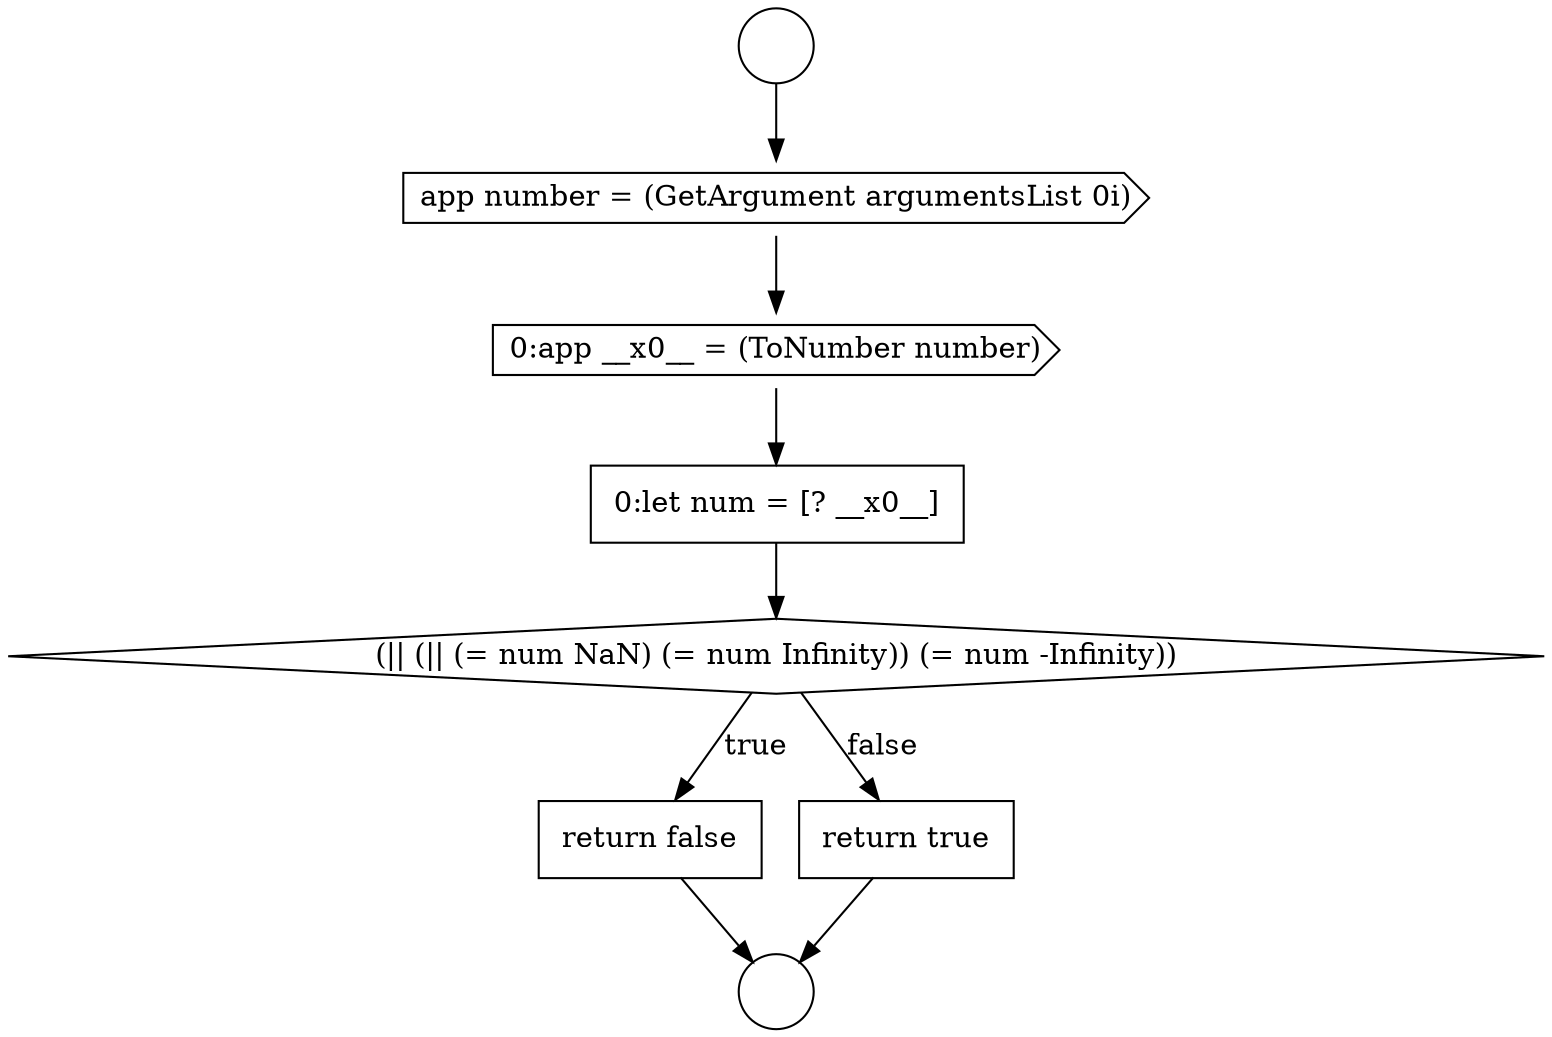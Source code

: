digraph {
  node11136 [shape=none, margin=0, label=<<font color="black">
    <table border="0" cellborder="1" cellspacing="0" cellpadding="10">
      <tr><td align="left">0:let num = [? __x0__]</td></tr>
    </table>
  </font>> color="black" fillcolor="white" style=filled]
  node11133 [shape=circle label=" " color="black" fillcolor="white" style=filled]
  node11138 [shape=none, margin=0, label=<<font color="black">
    <table border="0" cellborder="1" cellspacing="0" cellpadding="10">
      <tr><td align="left">return false</td></tr>
    </table>
  </font>> color="black" fillcolor="white" style=filled]
  node11134 [shape=cds, label=<<font color="black">app number = (GetArgument argumentsList 0i)</font>> color="black" fillcolor="white" style=filled]
  node11137 [shape=diamond, label=<<font color="black">(|| (|| (= num NaN) (= num Infinity)) (= num -Infinity))</font>> color="black" fillcolor="white" style=filled]
  node11135 [shape=cds, label=<<font color="black">0:app __x0__ = (ToNumber number)</font>> color="black" fillcolor="white" style=filled]
  node11132 [shape=circle label=" " color="black" fillcolor="white" style=filled]
  node11139 [shape=none, margin=0, label=<<font color="black">
    <table border="0" cellborder="1" cellspacing="0" cellpadding="10">
      <tr><td align="left">return true</td></tr>
    </table>
  </font>> color="black" fillcolor="white" style=filled]
  node11136 -> node11137 [ color="black"]
  node11138 -> node11133 [ color="black"]
  node11132 -> node11134 [ color="black"]
  node11139 -> node11133 [ color="black"]
  node11135 -> node11136 [ color="black"]
  node11134 -> node11135 [ color="black"]
  node11137 -> node11138 [label=<<font color="black">true</font>> color="black"]
  node11137 -> node11139 [label=<<font color="black">false</font>> color="black"]
}
